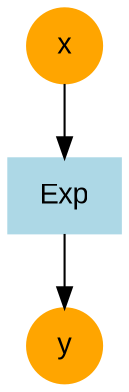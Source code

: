 digraph g {
  node [fontname="Arial"];
  1 [label="x", color=orange, style=filled, shape=circle];
  2 [label="y", color=orange, style=filled, shape=circle];
  3 [label="Exp", color=lightblue, style=filled, shape=box];
  1 -> 3;
  3 -> 2;
}